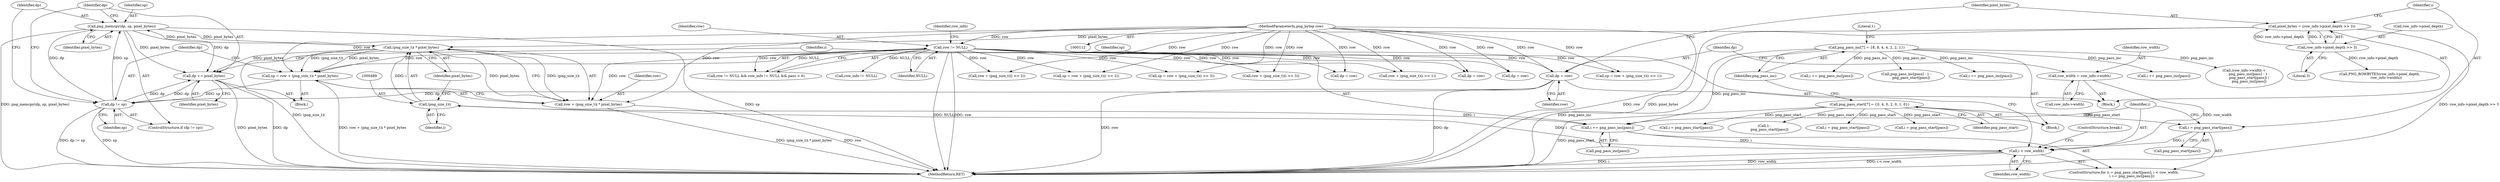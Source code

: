 digraph "0_Chrome_7f3d85b096f66870a15b37c2f40b219b2e292693_29@API" {
"1000496" [label="(Call,png_memcpy(dp, sp, pixel_bytes))"];
"1000493" [label="(Call,dp != sp)"];
"1000458" [label="(Call,dp = row)"];
"1000128" [label="(Call,row != NULL)"];
"1000114" [label="(MethodParameterIn,png_bytep row)"];
"1000500" [label="(Call,dp += pixel_bytes)"];
"1000496" [label="(Call,png_memcpy(dp, sp, pixel_bytes))"];
"1000487" [label="(Call,(png_size_t)i * pixel_bytes)"];
"1000488" [label="(Call,(png_size_t)i)"];
"1000474" [label="(Call,i < row_width)"];
"1000477" [label="(Call,i += png_pass_inc[pass])"];
"1000121" [label="(Call,png_pass_inc[7] = {8, 8, 4, 4, 2, 2, 1})"];
"1000469" [label="(Call,i = png_pass_start[pass])"];
"1000118" [label="(Call,png_pass_start[7] = {0, 4, 0, 2, 0, 1, 0})"];
"1000452" [label="(Call,row_width = row_info->width)"];
"1000461" [label="(Call,pixel_bytes = (row_info->pixel_depth >> 3))"];
"1000463" [label="(Call,row_info->pixel_depth >> 3)"];
"1000483" [label="(Call,sp = row + (png_size_t)i * pixel_bytes)"];
"1000485" [label="(Call,row + (png_size_t)i * pixel_bytes)"];
"1000497" [label="(Identifier,dp)"];
"1000268" [label="(Call,i = png_pass_start[pass])"];
"1000119" [label="(Identifier,png_pass_start)"];
"1000486" [label="(Identifier,row)"];
"1000454" [label="(Call,row_info->width)"];
"1000459" [label="(Identifier,dp)"];
"1000491" [label="(Identifier,pixel_bytes)"];
"1000501" [label="(Identifier,dp)"];
"1000129" [label="(Identifier,row)"];
"1000492" [label="(ControlStructure,if (dp != sp))"];
"1000494" [label="(Identifier,dp)"];
"1000128" [label="(Call,row != NULL)"];
"1000158" [label="(Call,dp = row)"];
"1000461" [label="(Call,pixel_bytes = (row_info->pixel_depth >> 3))"];
"1000478" [label="(Identifier,i)"];
"1000116" [label="(Block,)"];
"1000475" [label="(Identifier,i)"];
"1000482" [label="(Block,)"];
"1000127" [label="(Call,row != NULL && row_info != NULL && pass < 6)"];
"1000132" [label="(Call,row_info != NULL)"];
"1000484" [label="(Identifier,sp)"];
"1000122" [label="(Identifier,png_pass_inc)"];
"1000498" [label="(Identifier,sp)"];
"1000496" [label="(Call,png_memcpy(dp, sp, pixel_bytes))"];
"1000130" [label="(Identifier,NULL)"];
"1000176" [label="(Call,i += png_pass_inc[pass])"];
"1000490" [label="(Identifier,i)"];
"1000499" [label="(Identifier,pixel_bytes)"];
"1000500" [label="(Call,dp += pixel_bytes)"];
"1000447" [label="(Block,)"];
"1000517" [label="(Call,1 -\n         png_pass_start[pass])"];
"1000168" [label="(Call,i = png_pass_start[pass])"];
"1000377" [label="(Call,i += png_pass_inc[pass])"];
"1000536" [label="(MethodReturn,RET)"];
"1000458" [label="(Call,dp = row)"];
"1000529" [label="(Call,PNG_ROWBYTES(row_info->pixel_depth,\n            row_info->width))"];
"1000383" [label="(Call,sp = row + (png_size_t)(i >> 1))"];
"1000502" [label="(Identifier,pixel_bytes)"];
"1000468" [label="(ControlStructure,for (i = png_pass_start[pass]; i < row_width;\n               i += png_pass_inc[pass]))"];
"1000464" [label="(Call,row_info->pixel_depth)"];
"1000471" [label="(Call,png_pass_start[pass])"];
"1000282" [label="(Call,sp = row + (png_size_t)(i >> 2))"];
"1000258" [label="(Call,dp = row)"];
"1000133" [label="(Identifier,row_info)"];
"1000121" [label="(Call,png_pass_inc[7] = {8, 8, 4, 4, 2, 2, 1})"];
"1000124" [label="(Literal,1)"];
"1000477" [label="(Call,i += png_pass_inc[pass])"];
"1000503" [label="(ControlStructure,break;)"];
"1000184" [label="(Call,row + (png_size_t)(i >> 3))"];
"1000385" [label="(Call,row + (png_size_t)(i >> 1))"];
"1000182" [label="(Call,sp = row + (png_size_t)(i >> 3))"];
"1000359" [label="(Call,dp = row)"];
"1000469" [label="(Call,i = png_pass_start[pass])"];
"1000462" [label="(Identifier,pixel_bytes)"];
"1000369" [label="(Call,i = png_pass_start[pass])"];
"1000470" [label="(Identifier,i)"];
"1000487" [label="(Call,(png_size_t)i * pixel_bytes)"];
"1000114" [label="(MethodParameterIn,png_bytep row)"];
"1000284" [label="(Call,row + (png_size_t)(i >> 2))"];
"1000485" [label="(Call,row + (png_size_t)i * pixel_bytes)"];
"1000467" [label="(Literal,3)"];
"1000463" [label="(Call,row_info->pixel_depth >> 3)"];
"1000452" [label="(Call,row_width = row_info->width)"];
"1000453" [label="(Identifier,row_width)"];
"1000488" [label="(Call,(png_size_t)i)"];
"1000508" [label="(Call,(row_info->width +\n         png_pass_inc[pass] - 1 -\n         png_pass_start[pass]) /\n         png_pass_inc[pass])"];
"1000479" [label="(Call,png_pass_inc[pass])"];
"1000495" [label="(Identifier,sp)"];
"1000276" [label="(Call,i += png_pass_inc[pass])"];
"1000513" [label="(Call,png_pass_inc[pass] - 1 -\n         png_pass_start[pass])"];
"1000118" [label="(Call,png_pass_start[7] = {0, 4, 0, 2, 0, 1, 0})"];
"1000483" [label="(Call,sp = row + (png_size_t)i * pixel_bytes)"];
"1000460" [label="(Identifier,row)"];
"1000493" [label="(Call,dp != sp)"];
"1000474" [label="(Call,i < row_width)"];
"1000476" [label="(Identifier,row_width)"];
"1000496" -> "1000492"  [label="AST: "];
"1000496" -> "1000499"  [label="CFG: "];
"1000497" -> "1000496"  [label="AST: "];
"1000498" -> "1000496"  [label="AST: "];
"1000499" -> "1000496"  [label="AST: "];
"1000501" -> "1000496"  [label="CFG: "];
"1000496" -> "1000536"  [label="DDG: sp"];
"1000496" -> "1000536"  [label="DDG: png_memcpy(dp, sp, pixel_bytes)"];
"1000496" -> "1000487"  [label="DDG: pixel_bytes"];
"1000493" -> "1000496"  [label="DDG: dp"];
"1000493" -> "1000496"  [label="DDG: sp"];
"1000487" -> "1000496"  [label="DDG: pixel_bytes"];
"1000496" -> "1000500"  [label="DDG: pixel_bytes"];
"1000496" -> "1000500"  [label="DDG: dp"];
"1000493" -> "1000492"  [label="AST: "];
"1000493" -> "1000495"  [label="CFG: "];
"1000494" -> "1000493"  [label="AST: "];
"1000495" -> "1000493"  [label="AST: "];
"1000497" -> "1000493"  [label="CFG: "];
"1000501" -> "1000493"  [label="CFG: "];
"1000493" -> "1000536"  [label="DDG: dp != sp"];
"1000493" -> "1000536"  [label="DDG: sp"];
"1000458" -> "1000493"  [label="DDG: dp"];
"1000500" -> "1000493"  [label="DDG: dp"];
"1000483" -> "1000493"  [label="DDG: sp"];
"1000493" -> "1000500"  [label="DDG: dp"];
"1000458" -> "1000447"  [label="AST: "];
"1000458" -> "1000460"  [label="CFG: "];
"1000459" -> "1000458"  [label="AST: "];
"1000460" -> "1000458"  [label="AST: "];
"1000462" -> "1000458"  [label="CFG: "];
"1000458" -> "1000536"  [label="DDG: row"];
"1000458" -> "1000536"  [label="DDG: dp"];
"1000128" -> "1000458"  [label="DDG: row"];
"1000114" -> "1000458"  [label="DDG: row"];
"1000128" -> "1000127"  [label="AST: "];
"1000128" -> "1000130"  [label="CFG: "];
"1000129" -> "1000128"  [label="AST: "];
"1000130" -> "1000128"  [label="AST: "];
"1000133" -> "1000128"  [label="CFG: "];
"1000127" -> "1000128"  [label="CFG: "];
"1000128" -> "1000536"  [label="DDG: NULL"];
"1000128" -> "1000536"  [label="DDG: row"];
"1000128" -> "1000127"  [label="DDG: row"];
"1000128" -> "1000127"  [label="DDG: NULL"];
"1000114" -> "1000128"  [label="DDG: row"];
"1000128" -> "1000132"  [label="DDG: NULL"];
"1000128" -> "1000158"  [label="DDG: row"];
"1000128" -> "1000182"  [label="DDG: row"];
"1000128" -> "1000184"  [label="DDG: row"];
"1000128" -> "1000258"  [label="DDG: row"];
"1000128" -> "1000282"  [label="DDG: row"];
"1000128" -> "1000284"  [label="DDG: row"];
"1000128" -> "1000359"  [label="DDG: row"];
"1000128" -> "1000383"  [label="DDG: row"];
"1000128" -> "1000385"  [label="DDG: row"];
"1000128" -> "1000483"  [label="DDG: row"];
"1000128" -> "1000485"  [label="DDG: row"];
"1000114" -> "1000112"  [label="AST: "];
"1000114" -> "1000536"  [label="DDG: row"];
"1000114" -> "1000158"  [label="DDG: row"];
"1000114" -> "1000182"  [label="DDG: row"];
"1000114" -> "1000184"  [label="DDG: row"];
"1000114" -> "1000258"  [label="DDG: row"];
"1000114" -> "1000282"  [label="DDG: row"];
"1000114" -> "1000284"  [label="DDG: row"];
"1000114" -> "1000359"  [label="DDG: row"];
"1000114" -> "1000383"  [label="DDG: row"];
"1000114" -> "1000385"  [label="DDG: row"];
"1000114" -> "1000483"  [label="DDG: row"];
"1000114" -> "1000485"  [label="DDG: row"];
"1000500" -> "1000482"  [label="AST: "];
"1000500" -> "1000502"  [label="CFG: "];
"1000501" -> "1000500"  [label="AST: "];
"1000502" -> "1000500"  [label="AST: "];
"1000478" -> "1000500"  [label="CFG: "];
"1000500" -> "1000536"  [label="DDG: pixel_bytes"];
"1000500" -> "1000536"  [label="DDG: dp"];
"1000487" -> "1000500"  [label="DDG: pixel_bytes"];
"1000487" -> "1000485"  [label="AST: "];
"1000487" -> "1000491"  [label="CFG: "];
"1000488" -> "1000487"  [label="AST: "];
"1000491" -> "1000487"  [label="AST: "];
"1000485" -> "1000487"  [label="CFG: "];
"1000487" -> "1000536"  [label="DDG: (png_size_t)i"];
"1000487" -> "1000483"  [label="DDG: (png_size_t)i"];
"1000487" -> "1000483"  [label="DDG: pixel_bytes"];
"1000487" -> "1000485"  [label="DDG: (png_size_t)i"];
"1000487" -> "1000485"  [label="DDG: pixel_bytes"];
"1000488" -> "1000487"  [label="DDG: i"];
"1000461" -> "1000487"  [label="DDG: pixel_bytes"];
"1000488" -> "1000490"  [label="CFG: "];
"1000489" -> "1000488"  [label="AST: "];
"1000490" -> "1000488"  [label="AST: "];
"1000491" -> "1000488"  [label="CFG: "];
"1000488" -> "1000477"  [label="DDG: i"];
"1000474" -> "1000488"  [label="DDG: i"];
"1000474" -> "1000468"  [label="AST: "];
"1000474" -> "1000476"  [label="CFG: "];
"1000475" -> "1000474"  [label="AST: "];
"1000476" -> "1000474"  [label="AST: "];
"1000484" -> "1000474"  [label="CFG: "];
"1000503" -> "1000474"  [label="CFG: "];
"1000474" -> "1000536"  [label="DDG: row_width"];
"1000474" -> "1000536"  [label="DDG: i < row_width"];
"1000474" -> "1000536"  [label="DDG: i"];
"1000477" -> "1000474"  [label="DDG: i"];
"1000469" -> "1000474"  [label="DDG: i"];
"1000452" -> "1000474"  [label="DDG: row_width"];
"1000477" -> "1000468"  [label="AST: "];
"1000477" -> "1000479"  [label="CFG: "];
"1000478" -> "1000477"  [label="AST: "];
"1000479" -> "1000477"  [label="AST: "];
"1000475" -> "1000477"  [label="CFG: "];
"1000121" -> "1000477"  [label="DDG: png_pass_inc"];
"1000121" -> "1000116"  [label="AST: "];
"1000121" -> "1000122"  [label="CFG: "];
"1000122" -> "1000121"  [label="AST: "];
"1000124" -> "1000121"  [label="CFG: "];
"1000121" -> "1000536"  [label="DDG: png_pass_inc"];
"1000121" -> "1000176"  [label="DDG: png_pass_inc"];
"1000121" -> "1000276"  [label="DDG: png_pass_inc"];
"1000121" -> "1000377"  [label="DDG: png_pass_inc"];
"1000121" -> "1000513"  [label="DDG: png_pass_inc"];
"1000121" -> "1000508"  [label="DDG: png_pass_inc"];
"1000469" -> "1000468"  [label="AST: "];
"1000469" -> "1000471"  [label="CFG: "];
"1000470" -> "1000469"  [label="AST: "];
"1000471" -> "1000469"  [label="AST: "];
"1000475" -> "1000469"  [label="CFG: "];
"1000118" -> "1000469"  [label="DDG: png_pass_start"];
"1000118" -> "1000116"  [label="AST: "];
"1000118" -> "1000119"  [label="CFG: "];
"1000119" -> "1000118"  [label="AST: "];
"1000122" -> "1000118"  [label="CFG: "];
"1000118" -> "1000536"  [label="DDG: png_pass_start"];
"1000118" -> "1000168"  [label="DDG: png_pass_start"];
"1000118" -> "1000268"  [label="DDG: png_pass_start"];
"1000118" -> "1000369"  [label="DDG: png_pass_start"];
"1000118" -> "1000517"  [label="DDG: png_pass_start"];
"1000452" -> "1000447"  [label="AST: "];
"1000452" -> "1000454"  [label="CFG: "];
"1000453" -> "1000452"  [label="AST: "];
"1000454" -> "1000452"  [label="AST: "];
"1000459" -> "1000452"  [label="CFG: "];
"1000461" -> "1000447"  [label="AST: "];
"1000461" -> "1000463"  [label="CFG: "];
"1000462" -> "1000461"  [label="AST: "];
"1000463" -> "1000461"  [label="AST: "];
"1000470" -> "1000461"  [label="CFG: "];
"1000461" -> "1000536"  [label="DDG: row_info->pixel_depth >> 3"];
"1000461" -> "1000536"  [label="DDG: pixel_bytes"];
"1000463" -> "1000461"  [label="DDG: row_info->pixel_depth"];
"1000463" -> "1000461"  [label="DDG: 3"];
"1000463" -> "1000467"  [label="CFG: "];
"1000464" -> "1000463"  [label="AST: "];
"1000467" -> "1000463"  [label="AST: "];
"1000463" -> "1000529"  [label="DDG: row_info->pixel_depth"];
"1000483" -> "1000482"  [label="AST: "];
"1000483" -> "1000485"  [label="CFG: "];
"1000484" -> "1000483"  [label="AST: "];
"1000485" -> "1000483"  [label="AST: "];
"1000494" -> "1000483"  [label="CFG: "];
"1000483" -> "1000536"  [label="DDG: row + (png_size_t)i * pixel_bytes"];
"1000486" -> "1000485"  [label="AST: "];
"1000485" -> "1000536"  [label="DDG: row"];
"1000485" -> "1000536"  [label="DDG: (png_size_t)i * pixel_bytes"];
}
